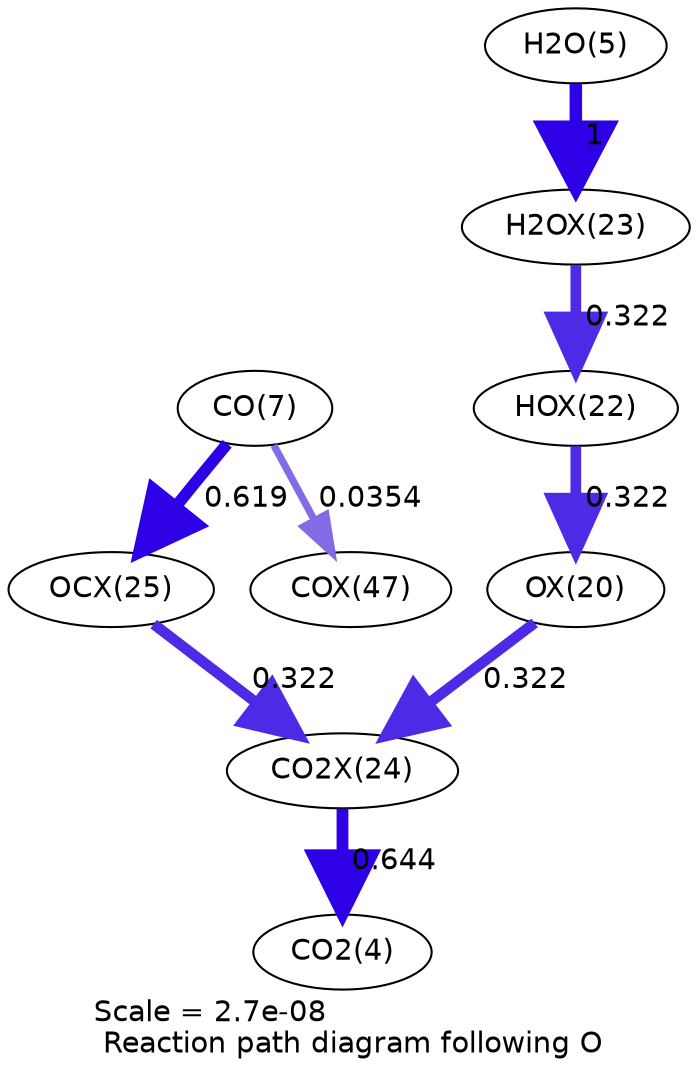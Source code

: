 digraph reaction_paths {
center=1;
s61 -> s59[fontname="Helvetica", penwidth=5.14, arrowsize=2.57, color="0.7, 0.822, 0.9"
, label=" 0.322"];
s59 -> s63[fontname="Helvetica", penwidth=5.14, arrowsize=2.57, color="0.7, 0.822, 0.9"
, label=" 0.322"];
s62 -> s61[fontname="Helvetica", penwidth=5.14, arrowsize=2.57, color="0.7, 0.822, 0.9"
, label=" 0.322"];
s7 -> s62[fontname="Helvetica", penwidth=6, arrowsize=3, color="0.7, 1.5, 0.9"
, label=" 1"];
s9 -> s64[fontname="Helvetica", penwidth=5.64, arrowsize=2.82, color="0.7, 1.12, 0.9"
, label=" 0.619"];
s9 -> s70[fontname="Helvetica", penwidth=3.48, arrowsize=1.74, color="0.7, 0.535, 0.9"
, label=" 0.0354"];
s64 -> s63[fontname="Helvetica", penwidth=5.14, arrowsize=2.57, color="0.7, 0.822, 0.9"
, label=" 0.322"];
s63 -> s6[fontname="Helvetica", penwidth=5.67, arrowsize=2.83, color="0.7, 1.14, 0.9"
, label=" 0.644"];
s6 [ fontname="Helvetica", label="CO2(4)"];
s7 [ fontname="Helvetica", label="H2O(5)"];
s9 [ fontname="Helvetica", label="CO(7)"];
s59 [ fontname="Helvetica", label="OX(20)"];
s61 [ fontname="Helvetica", label="HOX(22)"];
s62 [ fontname="Helvetica", label="H2OX(23)"];
s63 [ fontname="Helvetica", label="CO2X(24)"];
s64 [ fontname="Helvetica", label="OCX(25)"];
s70 [ fontname="Helvetica", label="COX(47)"];
 label = "Scale = 2.7e-08\l Reaction path diagram following O";
 fontname = "Helvetica";
}
